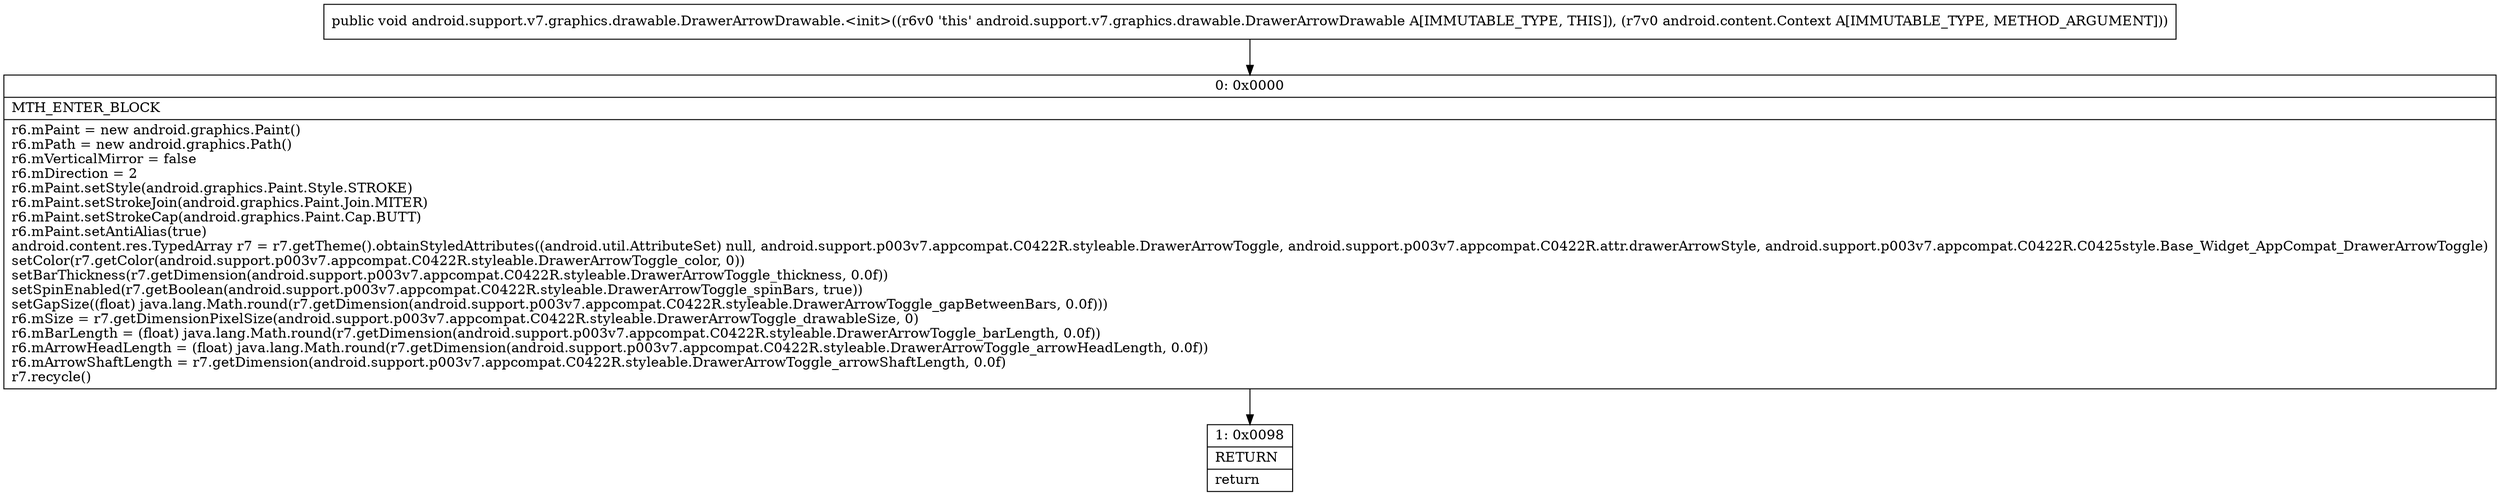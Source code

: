 digraph "CFG forandroid.support.v7.graphics.drawable.DrawerArrowDrawable.\<init\>(Landroid\/content\/Context;)V" {
Node_0 [shape=record,label="{0\:\ 0x0000|MTH_ENTER_BLOCK\l|r6.mPaint = new android.graphics.Paint()\lr6.mPath = new android.graphics.Path()\lr6.mVerticalMirror = false\lr6.mDirection = 2\lr6.mPaint.setStyle(android.graphics.Paint.Style.STROKE)\lr6.mPaint.setStrokeJoin(android.graphics.Paint.Join.MITER)\lr6.mPaint.setStrokeCap(android.graphics.Paint.Cap.BUTT)\lr6.mPaint.setAntiAlias(true)\landroid.content.res.TypedArray r7 = r7.getTheme().obtainStyledAttributes((android.util.AttributeSet) null, android.support.p003v7.appcompat.C0422R.styleable.DrawerArrowToggle, android.support.p003v7.appcompat.C0422R.attr.drawerArrowStyle, android.support.p003v7.appcompat.C0422R.C0425style.Base_Widget_AppCompat_DrawerArrowToggle)\lsetColor(r7.getColor(android.support.p003v7.appcompat.C0422R.styleable.DrawerArrowToggle_color, 0))\lsetBarThickness(r7.getDimension(android.support.p003v7.appcompat.C0422R.styleable.DrawerArrowToggle_thickness, 0.0f))\lsetSpinEnabled(r7.getBoolean(android.support.p003v7.appcompat.C0422R.styleable.DrawerArrowToggle_spinBars, true))\lsetGapSize((float) java.lang.Math.round(r7.getDimension(android.support.p003v7.appcompat.C0422R.styleable.DrawerArrowToggle_gapBetweenBars, 0.0f)))\lr6.mSize = r7.getDimensionPixelSize(android.support.p003v7.appcompat.C0422R.styleable.DrawerArrowToggle_drawableSize, 0)\lr6.mBarLength = (float) java.lang.Math.round(r7.getDimension(android.support.p003v7.appcompat.C0422R.styleable.DrawerArrowToggle_barLength, 0.0f))\lr6.mArrowHeadLength = (float) java.lang.Math.round(r7.getDimension(android.support.p003v7.appcompat.C0422R.styleable.DrawerArrowToggle_arrowHeadLength, 0.0f))\lr6.mArrowShaftLength = r7.getDimension(android.support.p003v7.appcompat.C0422R.styleable.DrawerArrowToggle_arrowShaftLength, 0.0f)\lr7.recycle()\l}"];
Node_1 [shape=record,label="{1\:\ 0x0098|RETURN\l|return\l}"];
MethodNode[shape=record,label="{public void android.support.v7.graphics.drawable.DrawerArrowDrawable.\<init\>((r6v0 'this' android.support.v7.graphics.drawable.DrawerArrowDrawable A[IMMUTABLE_TYPE, THIS]), (r7v0 android.content.Context A[IMMUTABLE_TYPE, METHOD_ARGUMENT])) }"];
MethodNode -> Node_0;
Node_0 -> Node_1;
}

